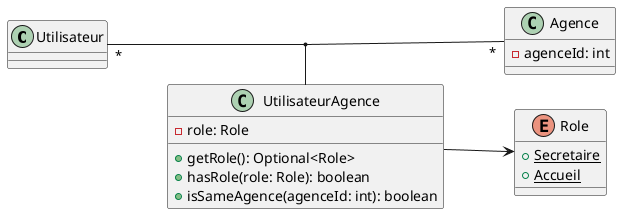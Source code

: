 @startuml
left to right direction
class Utilisateur {

}
class Agence {
  -agenceId: int
}
Utilisateur "*" -- "*" Agence

enum Role {
  {static} +Secretaire
  {static} +Accueil
}

class UtilisateurAgence {
- role: Role
+ getRole(): Optional<Role>
+ hasRole(role: Role): boolean
+ isSameAgence(agenceId: int): boolean
}
(Utilisateur,Agence) -- UtilisateurAgence
UtilisateurAgence --> Role
@enduml